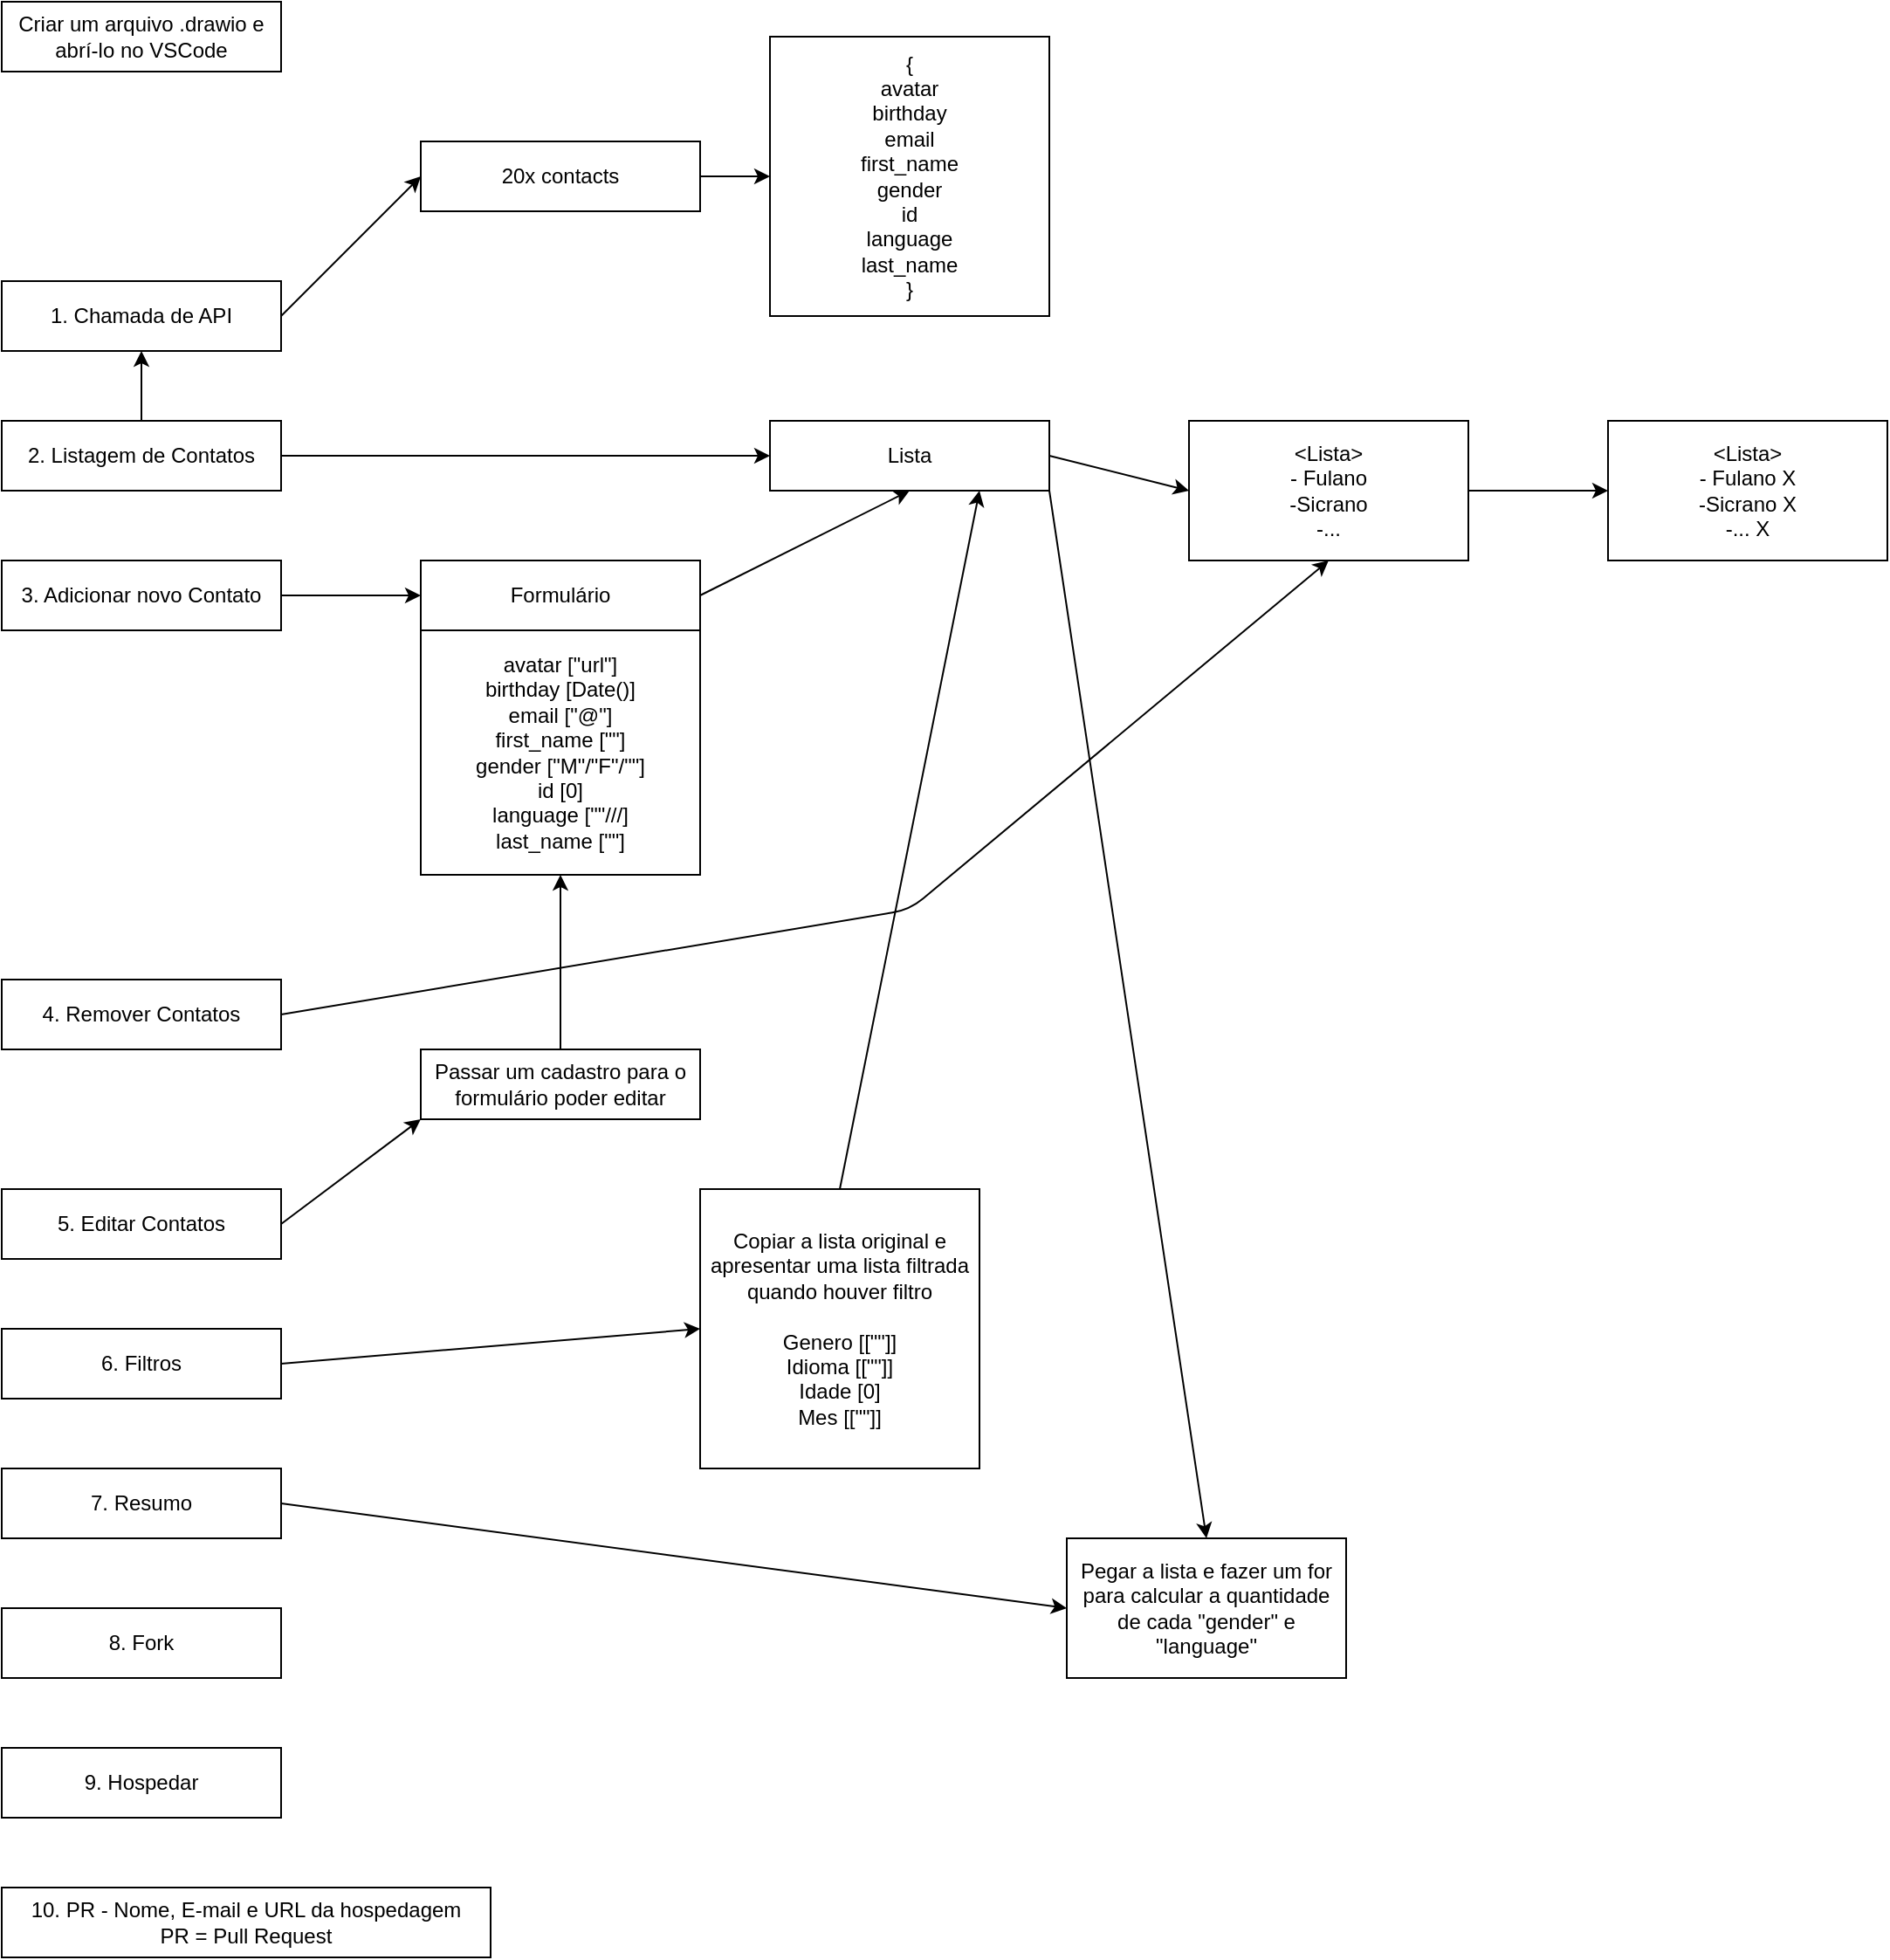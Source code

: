 <mxfile>
    <diagram id="MyUkRO-_wtSeuWIY_Vfq" name="Page-1">
        <mxGraphModel dx="1197" dy="1742" grid="1" gridSize="10" guides="1" tooltips="1" connect="1" arrows="1" fold="1" page="1" pageScale="1" pageWidth="850" pageHeight="1100" math="0" shadow="0">
            <root>
                <mxCell id="0"/>
                <mxCell id="1" parent="0"/>
                <mxCell id="16" style="edgeStyle=none;html=1;exitX=1;exitY=0.5;exitDx=0;exitDy=0;entryX=0;entryY=0.5;entryDx=0;entryDy=0;" parent="1" source="2" target="11" edge="1">
                    <mxGeometry relative="1" as="geometry"/>
                </mxCell>
                <mxCell id="2" value="1. Chamada de API" style="rounded=0;whiteSpace=wrap;html=1;" parent="1" vertex="1">
                    <mxGeometry x="80" y="80" width="160" height="40" as="geometry"/>
                </mxCell>
                <mxCell id="3" value="&lt;div&gt;&lt;span style=&quot;background-color: initial;&quot;&gt;avatar [&quot;url&quot;]&lt;/span&gt;&lt;br&gt;&lt;/div&gt;&lt;div&gt;birthday [Date()]&lt;/div&gt;&lt;div&gt;email [&quot;@&quot;]&lt;/div&gt;&lt;div&gt;first_name [&quot;&quot;]&lt;/div&gt;&lt;div&gt;gender [&quot;M&quot;/&quot;F&quot;/&quot;&quot;]&lt;/div&gt;&lt;div&gt;id [0]&lt;/div&gt;&lt;div&gt;language [&quot;&quot;///]&lt;/div&gt;&lt;div&gt;last_name [&quot;&quot;]&lt;/div&gt;" style="rounded=0;whiteSpace=wrap;html=1;" parent="1" vertex="1">
                    <mxGeometry x="320" y="280" width="160" height="140" as="geometry"/>
                </mxCell>
                <mxCell id="15" style="edgeStyle=none;html=1;exitX=0.5;exitY=0;exitDx=0;exitDy=0;entryX=0.5;entryY=1;entryDx=0;entryDy=0;" parent="1" source="5" target="2" edge="1">
                    <mxGeometry relative="1" as="geometry"/>
                </mxCell>
                <mxCell id="18" style="edgeStyle=none;html=1;exitX=1;exitY=0.5;exitDx=0;exitDy=0;entryX=0;entryY=0.5;entryDx=0;entryDy=0;" parent="1" source="5" target="17" edge="1">
                    <mxGeometry relative="1" as="geometry"/>
                </mxCell>
                <mxCell id="5" value="2. Listagem de Contatos" style="rounded=0;whiteSpace=wrap;html=1;" parent="1" vertex="1">
                    <mxGeometry x="80" y="160" width="160" height="40" as="geometry"/>
                </mxCell>
                <mxCell id="9" style="edgeStyle=none;html=1;exitX=1;exitY=0.5;exitDx=0;exitDy=0;entryX=0;entryY=0.5;entryDx=0;entryDy=0;" parent="1" source="6" target="8" edge="1">
                    <mxGeometry relative="1" as="geometry"/>
                </mxCell>
                <mxCell id="6" value="3. Adicionar novo Contato" style="rounded=0;whiteSpace=wrap;html=1;" parent="1" vertex="1">
                    <mxGeometry x="80" y="240" width="160" height="40" as="geometry"/>
                </mxCell>
                <mxCell id="19" style="edgeStyle=none;html=1;exitX=1;exitY=0.5;exitDx=0;exitDy=0;entryX=0.5;entryY=1;entryDx=0;entryDy=0;" parent="1" source="8" target="17" edge="1">
                    <mxGeometry relative="1" as="geometry"/>
                </mxCell>
                <mxCell id="8" value="Formulário" style="rounded=0;whiteSpace=wrap;html=1;" parent="1" vertex="1">
                    <mxGeometry x="320" y="240" width="160" height="40" as="geometry"/>
                </mxCell>
                <mxCell id="13" style="edgeStyle=none;html=1;exitX=1;exitY=0.5;exitDx=0;exitDy=0;entryX=0;entryY=0.5;entryDx=0;entryDy=0;" parent="1" source="11" target="12" edge="1">
                    <mxGeometry relative="1" as="geometry"/>
                </mxCell>
                <mxCell id="11" value="20x contacts" style="rounded=0;whiteSpace=wrap;html=1;" parent="1" vertex="1">
                    <mxGeometry x="320" width="160" height="40" as="geometry"/>
                </mxCell>
                <mxCell id="12" value="&lt;div&gt;&lt;span style=&quot;background-color: initial;&quot;&gt;{&lt;/span&gt;&lt;/div&gt;&lt;div&gt;&lt;span style=&quot;background-color: initial;&quot;&gt;avatar&lt;/span&gt;&lt;br&gt;&lt;/div&gt;&lt;div&gt;birthday&lt;/div&gt;&lt;div&gt;email&lt;/div&gt;&lt;div&gt;first_name&lt;/div&gt;&lt;div&gt;gender&lt;/div&gt;&lt;div&gt;id&lt;/div&gt;&lt;div&gt;language&lt;/div&gt;&lt;div&gt;last_name&lt;/div&gt;&lt;div&gt;}&lt;/div&gt;" style="rounded=0;whiteSpace=wrap;html=1;" parent="1" vertex="1">
                    <mxGeometry x="520" y="-60" width="160" height="160" as="geometry"/>
                </mxCell>
                <mxCell id="22" style="edgeStyle=none;html=1;exitX=1;exitY=0.5;exitDx=0;exitDy=0;entryX=0;entryY=0.5;entryDx=0;entryDy=0;" parent="1" source="17" target="21" edge="1">
                    <mxGeometry relative="1" as="geometry"/>
                </mxCell>
                <mxCell id="40" style="edgeStyle=none;html=1;exitX=1;exitY=1;exitDx=0;exitDy=0;entryX=0.5;entryY=0;entryDx=0;entryDy=0;" parent="1" source="17" target="37" edge="1">
                    <mxGeometry relative="1" as="geometry"/>
                </mxCell>
                <mxCell id="17" value="Lista" style="rounded=0;whiteSpace=wrap;html=1;" parent="1" vertex="1">
                    <mxGeometry x="520" y="160" width="160" height="40" as="geometry"/>
                </mxCell>
                <mxCell id="23" style="edgeStyle=none;html=1;exitX=1;exitY=0.5;exitDx=0;exitDy=0;entryX=0.5;entryY=1;entryDx=0;entryDy=0;" parent="1" source="20" target="21" edge="1">
                    <mxGeometry relative="1" as="geometry">
                        <Array as="points">
                            <mxPoint x="600" y="440"/>
                        </Array>
                    </mxGeometry>
                </mxCell>
                <mxCell id="20" value="4. Remover Contatos" style="rounded=0;whiteSpace=wrap;html=1;" parent="1" vertex="1">
                    <mxGeometry x="80" y="480" width="160" height="40" as="geometry"/>
                </mxCell>
                <mxCell id="25" style="edgeStyle=none;html=1;exitX=1;exitY=0.5;exitDx=0;exitDy=0;entryX=0;entryY=0.5;entryDx=0;entryDy=0;" parent="1" source="21" target="24" edge="1">
                    <mxGeometry relative="1" as="geometry"/>
                </mxCell>
                <mxCell id="21" value="&amp;lt;Lista&amp;gt;&lt;br&gt;- Fulano&lt;br&gt;-Sicrano&lt;br&gt;-..." style="rounded=0;whiteSpace=wrap;html=1;" parent="1" vertex="1">
                    <mxGeometry x="760" y="160" width="160" height="80" as="geometry"/>
                </mxCell>
                <mxCell id="24" value="&amp;lt;Lista&amp;gt;&lt;br&gt;- Fulano X&lt;br&gt;-Sicrano X&lt;br&gt;-... X" style="rounded=0;whiteSpace=wrap;html=1;" parent="1" vertex="1">
                    <mxGeometry x="1000" y="160" width="160" height="80" as="geometry"/>
                </mxCell>
                <mxCell id="31" style="edgeStyle=none;html=1;exitX=1;exitY=0.5;exitDx=0;exitDy=0;entryX=0;entryY=1;entryDx=0;entryDy=0;" parent="1" source="26" target="29" edge="1">
                    <mxGeometry relative="1" as="geometry"/>
                </mxCell>
                <mxCell id="26" value="5. Editar Contatos" style="rounded=0;whiteSpace=wrap;html=1;" parent="1" vertex="1">
                    <mxGeometry x="80" y="600" width="160" height="40" as="geometry"/>
                </mxCell>
                <mxCell id="30" style="edgeStyle=none;html=1;exitX=0.5;exitY=0;exitDx=0;exitDy=0;entryX=0.5;entryY=1;entryDx=0;entryDy=0;" parent="1" source="29" target="3" edge="1">
                    <mxGeometry relative="1" as="geometry"/>
                </mxCell>
                <mxCell id="29" value="Passar um cadastro para o formulário poder editar" style="rounded=0;whiteSpace=wrap;html=1;" parent="1" vertex="1">
                    <mxGeometry x="320" y="520" width="160" height="40" as="geometry"/>
                </mxCell>
                <mxCell id="35" style="edgeStyle=none;html=1;exitX=1;exitY=0.5;exitDx=0;exitDy=0;entryX=0;entryY=0.5;entryDx=0;entryDy=0;" parent="1" source="32" target="34" edge="1">
                    <mxGeometry relative="1" as="geometry"/>
                </mxCell>
                <mxCell id="32" value="6. Filtros" style="rounded=0;whiteSpace=wrap;html=1;" parent="1" vertex="1">
                    <mxGeometry x="80" y="680" width="160" height="40" as="geometry"/>
                </mxCell>
                <mxCell id="38" style="edgeStyle=none;html=1;exitX=1;exitY=0.5;exitDx=0;exitDy=0;entryX=0;entryY=0.5;entryDx=0;entryDy=0;" parent="1" source="33" target="37" edge="1">
                    <mxGeometry relative="1" as="geometry"/>
                </mxCell>
                <mxCell id="33" value="7. Resumo" style="rounded=0;whiteSpace=wrap;html=1;" parent="1" vertex="1">
                    <mxGeometry x="80" y="760" width="160" height="40" as="geometry"/>
                </mxCell>
                <mxCell id="36" style="edgeStyle=none;html=1;exitX=0.5;exitY=0;exitDx=0;exitDy=0;entryX=0.75;entryY=1;entryDx=0;entryDy=0;" parent="1" source="34" target="17" edge="1">
                    <mxGeometry relative="1" as="geometry"/>
                </mxCell>
                <mxCell id="34" value="Copiar a lista original e apresentar uma lista filtrada quando houver filtro&lt;br&gt;&lt;br&gt;Genero [[&quot;&quot;]]&lt;br&gt;Idioma [[&quot;&quot;]]&lt;br&gt;Idade [0]&lt;br&gt;Mes [[&quot;&quot;]]" style="rounded=0;whiteSpace=wrap;html=1;" parent="1" vertex="1">
                    <mxGeometry x="480" y="600" width="160" height="160" as="geometry"/>
                </mxCell>
                <mxCell id="37" value="Pegar a lista e fazer um for para calcular a quantidade de cada &quot;gender&quot; e &quot;language&quot;" style="rounded=0;whiteSpace=wrap;html=1;" parent="1" vertex="1">
                    <mxGeometry x="690" y="800" width="160" height="80" as="geometry"/>
                </mxCell>
                <mxCell id="41" value="Criar um arquivo .drawio e abrí-lo no VSCode" style="rounded=0;whiteSpace=wrap;html=1;" parent="1" vertex="1">
                    <mxGeometry x="80" y="-80" width="160" height="40" as="geometry"/>
                </mxCell>
                <mxCell id="PJMEqOr8OcFzgU2muEYB-41" value="8. Fork" style="rounded=0;whiteSpace=wrap;html=1;" parent="1" vertex="1">
                    <mxGeometry x="80" y="840" width="160" height="40" as="geometry"/>
                </mxCell>
                <mxCell id="PJMEqOr8OcFzgU2muEYB-42" value="9. Hospedar" style="rounded=0;whiteSpace=wrap;html=1;" parent="1" vertex="1">
                    <mxGeometry x="80" y="920" width="160" height="40" as="geometry"/>
                </mxCell>
                <mxCell id="PJMEqOr8OcFzgU2muEYB-43" value="10. PR - Nome, E-mail e URL da hospedagem&lt;br&gt;PR = Pull Request" style="rounded=0;whiteSpace=wrap;html=1;" parent="1" vertex="1">
                    <mxGeometry x="80" y="1000" width="280" height="40" as="geometry"/>
                </mxCell>
            </root>
        </mxGraphModel>
    </diagram>
</mxfile>